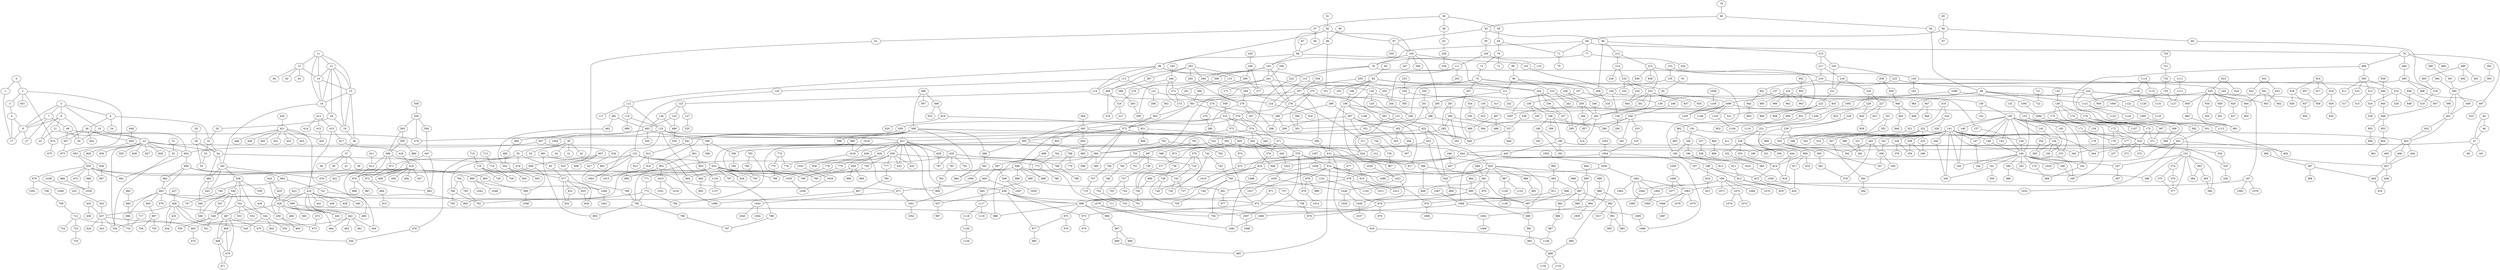 graph G {
0 [name=1];
1 [name=5];
2 [name=563];
3 [name=2];
4 [name=10];
5 [name=3];
6 [name=11];
7 [name=34];
8 [name=35];
9 [name=104];
10 [name=475];
11 [name=4];
12 [name=7];
13 [name=27];
14 [name=101];
15 [name=102];
16 [name=103];
17 [name=9];
18 [name=6];
19 [name=37];
20 [name=98];
21 [name=8];
22 [name=26];
23 [name=724];
24 [name=12];
25 [name=38];
26 [name=566];
27 [name=13];
28 [name=14];
29 [name=413];
30 [name=15];
31 [name=16];
32 [name=17];
33 [name=18];
34 [name=19];
35 [name=411];
36 [name=20];
37 [name=21];
38 [name=22];
39 [name=23];
40 [name=24];
41 [name=25];
42 [name=28];
43 [name=29];
44 [name=30];
45 [name=31];
46 [name=32];
47 [name=100];
48 [name=33];
49 [name=553];
50 [name=710];
51 [name=36];
52 [name=711];
53 [name=39];
54 [name=412];
55 [name=99];
56 [name=40];
57 [name=41];
58 [name=43];
59 [name=45];
60 [name=42];
61 [name=44];
62 [name=146];
63 [name=486];
64 [name=49];
65 [name=46];
66 [name=48];
67 [name=47];
68 [name=54];
69 [name=506];
70 [name=50];
71 [name=53];
72 [name=51];
73 [name=52];
74 [name=125];
75 [name=55];
76 [name=425];
77 [name=445];
78 [name=447];
79 [name=56];
80 [name=63];
81 [name=57];
82 [name=66];
83 [name=58];
84 [name=70];
85 [name=59];
86 [name=67];
87 [name=60];
88 [name=68];
89 [name=61];
90 [name=130];
91 [name=62];
92 [name=129];
93 [name=64];
94 [name=65];
95 [name=71];
96 [name=131];
97 [name=226];
98 [name=1095];
99 [name=74];
100 [name=183];
101 [name=69];
102 [name=90];
103 [name=201];
104 [name=182];
105 [name=196];
106 [name=1063];
107 [name=1065];
108 [name=1074];
109 [name=72];
110 [name=73];
111 [name=121];
112 [name=75];
113 [name=76];
114 [name=78];
115 [name=80];
116 [name=119];
117 [name=204];
118 [name=810];
119 [name=918];
120 [name=77];
121 [name=127];
122 [name=1050];
123 [name=79];
124 [name=452];
125 [name=416];
126 [name=417];
127 [name=454];
128 [name=81];
129 [name=448];
130 [name=450];
131 [name=464];
132 [name=82];
133 [name=94];
134 [name=83];
135 [name=84];
136 [name=95];
137 [name=85];
138 [name=87];
139 [name=126];
140 [name=86];
141 [name=241];
142 [name=251];
143 [name=253];
144 [name=267];
145 [name=269];
146 [name=283];
147 [name=291];
148 [name=293];
149 [name=294];
150 [name=302];
151 [name=315];
152 [name=88];
153 [name=89];
154 [name=105];
155 [name=115];
156 [name=91];
157 [name=92];
158 [name=108];
159 [name=116];
160 [name=93];
161 [name=252];
162 [name=264];
163 [name=271];
164 [name=288];
165 [name=292];
166 [name=322];
167 [name=323];
168 [name=324];
169 [name=325];
170 [name=326];
171 [name=96];
172 [name=318];
173 [name=97];
174 [name=262];
175 [name=268];
176 [name=300];
177 [name=145];
178 [name=704];
179 [name=705];
180 [name=725];
181 [name=732];
182 [name=478];
183 [name=106];
184 [name=109];
185 [name=107];
186 [name=110];
187 [name=1029];
188 [name=111];
189 [name=328];
190 [name=367];
191 [name=370];
192 [name=368];
193 [name=701];
194 [name=112];
195 [name=113];
196 [name=686];
197 [name=114];
198 [name=690];
199 [name=1009];
200 [name=117];
201 [name=118];
202 [name=123];
203 [name=120];
204 [name=122];
205 [name=504];
206 [name=124];
207 [name=546];
208 [name=128];
209 [name=133];
210 [name=173];
211 [name=213];
212 [name=132];
213 [name=136];
214 [name=144];
215 [name=742];
216 [name=134];
217 [name=135];
218 [name=139];
219 [name=740];
220 [name=141];
221 [name=137];
222 [name=761];
223 [name=138];
224 [name=877];
225 [name=882];
226 [name=140];
227 [name=829];
228 [name=830];
229 [name=142];
230 [name=258];
231 [name=366];
232 [name=143];
233 [name=743];
234 [name=745];
235 [name=826];
236 [name=827];
237 [name=703];
238 [name=147];
239 [name=148];
240 [name=149];
241 [name=166];
242 [name=150];
243 [name=151];
244 [name=175];
245 [name=152];
246 [name=180];
247 [name=153];
248 [name=154];
249 [name=207];
250 [name=155];
251 [name=198];
252 [name=156];
253 [name=157];
254 [name=219];
255 [name=158];
256 [name=159];
257 [name=205];
258 [name=160];
259 [name=172];
260 [name=233];
261 [name=161];
262 [name=222];
263 [name=162];
264 [name=163];
265 [name=169];
266 [name=209];
267 [name=223];
268 [name=232];
269 [name=186];
270 [name=227];
271 [name=164];
272 [name=165];
273 [name=167];
274 [name=194];
275 [name=192];
276 [name=218];
277 [name=168];
278 [name=187];
279 [name=170];
280 [name=188];
281 [name=171];
282 [name=178];
283 [name=217];
284 [name=755];
285 [name=184];
286 [name=174];
287 [name=211];
288 [name=216];
289 [name=179];
290 [name=176];
291 [name=177];
292 [name=214];
293 [name=203];
294 [name=181];
295 [name=221];
296 [name=193];
297 [name=185];
298 [name=206];
299 [name=189];
300 [name=190];
301 [name=199];
302 [name=191];
303 [name=195];
304 [name=197];
305 [name=220];
306 [name=208];
307 [name=212];
308 [name=200];
309 [name=202];
310 [name=224];
311 [name=210];
312 [name=215];
313 [name=230];
314 [name=225];
315 [name=1026];
316 [name=228];
317 [name=229];
318 [name=231];
319 [name=234];
320 [name=236];
321 [name=307];
322 [name=235];
323 [name=243];
324 [name=270];
325 [name=272];
326 [name=298];
327 [name=299];
328 [name=286];
329 [name=237];
330 [name=261];
331 [name=287];
332 [name=309];
333 [name=702];
334 [name=238];
335 [name=239];
336 [name=281];
337 [name=240];
338 [name=259];
339 [name=242];
340 [name=246];
341 [name=257];
342 [name=266];
343 [name=275];
344 [name=279];
345 [name=289];
346 [name=310];
347 [name=321];
348 [name=327];
349 [name=244];
350 [name=245];
351 [name=247];
352 [name=248];
353 [name=255];
354 [name=249];
355 [name=282];
356 [name=250];
357 [name=263];
358 [name=317];
359 [name=313];
360 [name=254];
361 [name=285];
362 [name=260];
363 [name=256];
364 [name=290];
365 [name=278];
366 [name=276];
367 [name=314];
368 [name=311];
369 [name=265];
370 [name=284];
371 [name=301];
372 [name=280];
373 [name=320];
374 [name=273];
375 [name=274];
376 [name=303];
377 [name=312];
378 [name=277];
379 [name=295];
380 [name=296];
381 [name=297];
382 [name=696];
383 [name=304];
384 [name=305];
385 [name=329];
386 [name=306];
387 [name=308];
388 [name=316];
389 [name=319];
390 [name=330];
391 [name=335];
392 [name=331];
393 [name=336];
394 [name=332];
395 [name=337];
396 [name=333];
397 [name=350];
398 [name=334];
399 [name=338];
400 [name=339];
401 [name=340];
402 [name=341];
403 [name=342];
404 [name=343];
405 [name=344];
406 [name=345];
407 [name=346];
408 [name=347];
409 [name=349];
410 [name=348];
411 [name=351];
412 [name=352];
413 [name=353];
414 [name=408];
415 [name=409];
416 [name=363];
417 [name=382];
418 [name=354];
419 [name=383];
420 [name=355];
421 [name=375];
422 [name=356];
423 [name=398];
424 [name=357];
425 [name=394];
426 [name=395];
427 [name=358];
428 [name=479];
429 [name=359];
430 [name=474];
431 [name=360];
432 [name=715];
433 [name=361];
434 [name=480];
435 [name=362];
436 [name=403];
437 [name=714];
438 [name=364];
439 [name=365];
440 [name=373];
441 [name=374];
442 [name=388];
443 [name=407];
444 [name=699];
445 [name=372];
446 [name=369];
447 [name=371];
448 [name=376];
449 [name=377];
450 [name=378];
451 [name=379];
452 [name=380];
453 [name=381];
454 [name=389];
455 [name=404];
456 [name=384];
457 [name=385];
458 [name=386];
459 [name=387];
460 [name=392];
461 [name=390];
462 [name=391];
463 [name=401];
464 [name=405];
465 [name=393];
466 [name=399];
467 [name=406];
468 [name=396];
469 [name=716];
470 [name=717];
471 [name=397];
472 [name=400];
473 [name=473];
474 [name=402];
475 [name=483];
476 [name=410];
477 [name=731];
478 [name=476];
479 [name=477];
480 [name=709];
481 [name=414];
482 [name=431];
483 [name=433];
484 [name=415];
485 [name=432];
486 [name=462];
487 [name=418];
488 [name=419];
489 [name=545];
490 [name=420];
491 [name=421];
492 [name=422];
493 [name=470];
494 [name=423];
495 [name=516];
496 [name=424];
497 [name=466];
498 [name=426];
499 [name=427];
500 [name=437];
501 [name=519];
502 [name=428];
503 [name=429];
504 [name=430];
505 [name=434];
506 [name=510];
507 [name=564];
508 [name=435];
509 [name=436];
510 [name=534];
511 [name=438];
512 [name=439];
513 [name=441];
514 [name=458];
515 [name=440];
516 [name=460];
517 [name=442];
518 [name=443];
519 [name=444];
520 [name=446];
521 [name=449];
522 [name=537];
523 [name=451];
524 [name=453];
525 [name=455];
526 [name=456];
527 [name=457];
528 [name=459];
529 [name=461];
530 [name=463];
531 [name=465];
532 [name=968];
533 [name=467];
534 [name=468];
535 [name=544];
536 [name=469];
537 [name=543];
538 [name=471];
539 [name=472];
540 [name=481];
541 [name=492];
542 [name=707];
543 [name=708];
544 [name=482];
545 [name=726];
546 [name=484];
547 [name=485];
548 [name=491];
549 [name=733];
550 [name=487];
551 [name=488];
552 [name=489];
553 [name=490];
554 [name=734];
555 [name=493];
556 [name=494];
557 [name=505];
558 [name=495];
559 [name=513];
560 [name=496];
561 [name=521];
562 [name=497];
563 [name=522];
564 [name=498];
565 [name=523];
566 [name=499];
567 [name=500];
568 [name=819];
569 [name=914];
570 [name=501];
571 [name=502];
572 [name=507];
573 [name=531];
574 [name=536];
575 [name=607];
576 [name=609];
577 [name=613];
578 [name=937];
579 [name=503];
580 [name=526];
581 [name=578];
582 [name=508];
583 [name=509];
584 [name=515];
585 [name=547];
586 [name=619];
587 [name=639];
588 [name=781];
589 [name=511];
590 [name=520];
591 [name=926];
592 [name=512];
593 [name=514];
594 [name=540];
595 [name=790];
596 [name=795];
597 [name=517];
598 [name=518];
599 [name=993];
600 [name=995];
601 [name=957];
602 [name=967];
603 [name=582];
604 [name=770];
605 [name=779];
606 [name=802];
607 [name=524];
608 [name=533];
609 [name=985];
610 [name=1001];
611 [name=525];
612 [name=568];
613 [name=527];
614 [name=921];
615 [name=933];
616 [name=1068];
617 [name=1073];
618 [name=1124];
619 [name=528];
620 [name=529];
621 [name=809];
622 [name=530];
623 [name=583];
624 [name=780];
625 [name=797];
626 [name=803];
627 [name=532];
628 [name=554];
629 [name=647];
630 [name=652];
631 [name=663];
632 [name=668];
633 [name=672];
634 [name=673];
635 [name=677];
636 [name=908];
637 [name=912];
638 [name=1047];
639 [name=535];
640 [name=542];
641 [name=885];
642 [name=538];
643 [name=539];
644 [name=948];
645 [name=953];
646 [name=964];
647 [name=800];
648 [name=541];
649 [name=548];
650 [name=551];
651 [name=549];
652 [name=550];
653 [name=552];
654 [name=555];
655 [name=558];
656 [name=560];
657 [name=561];
658 [name=574];
659 [name=909];
660 [name=556];
661 [name=557];
662 [name=559];
663 [name=579];
664 [name=621];
665 [name=903];
666 [name=979];
667 [name=980];
668 [name=986];
669 [name=989];
670 [name=991];
671 [name=998];
672 [name=1000];
673 [name=562];
674 [name=567];
675 [name=565];
676 [name=773];
677 [name=569];
678 [name=785];
679 [name=570];
680 [name=571];
681 [name=776];
682 [name=572];
683 [name=783];
684 [name=573];
685 [name=796];
686 [name=575];
687 [name=581];
688 [name=576];
689 [name=784];
690 [name=577];
691 [name=786];
692 [name=1090];
693 [name=580];
694 [name=782];
695 [name=895];
696 [name=927];
697 [name=587];
698 [name=799];
699 [name=584];
700 [name=585];
701 [name=659];
702 [name=586];
703 [name=597];
704 [name=598];
705 [name=614];
706 [name=588];
707 [name=595];
708 [name=589];
709 [name=591];
710 [name=590];
711 [name=616];
712 [name=601];
713 [name=592];
714 [name=611];
715 [name=593];
716 [name=604];
717 [name=594];
718 [name=600];
719 [name=596];
720 [name=603];
721 [name=599];
722 [name=1105];
723 [name=602];
724 [name=633];
725 [name=640];
726 [name=605];
727 [name=1092];
728 [name=612];
729 [name=615];
730 [name=606];
731 [name=610];
732 [name=608];
733 [name=1101];
734 [name=617];
735 [name=1123];
736 [name=618];
737 [name=629];
738 [name=620];
739 [name=632];
740 [name=624];
741 [name=1061];
742 [name=622];
743 [name=625];
744 [name=641];
745 [name=623];
746 [name=642];
747 [name=638];
748 [name=635];
749 [name=626];
750 [name=634];
751 [name=627];
752 [name=628];
753 [name=631];
754 [name=637];
755 [name=643];
756 [name=630];
757 [name=636];
758 [name=1094];
759 [name=644];
760 [name=662];
761 [name=645];
762 [name=650];
763 [name=1060];
764 [name=646];
765 [name=664];
766 [name=1051];
767 [name=1041];
768 [name=648];
769 [name=678];
770 [name=1042];
771 [name=649];
772 [name=1055];
773 [name=653];
774 [name=651];
775 [name=670];
776 [name=1045];
777 [name=666];
778 [name=676];
779 [name=1054];
780 [name=1048];
781 [name=654];
782 [name=1057];
783 [name=655];
784 [name=657];
785 [name=665];
786 [name=656];
787 [name=658];
788 [name=671];
789 [name=660];
790 [name=1058];
791 [name=661];
792 [name=1056];
793 [name=682];
794 [name=681];
795 [name=667];
796 [name=669];
797 [name=679];
798 [name=1121];
799 [name=1049];
800 [name=1052];
801 [name=674];
802 [name=675];
803 [name=1046];
804 [name=1043];
805 [name=1059];
806 [name=680];
807 [name=1053];
808 [name=683];
809 [name=689];
810 [name=684];
811 [name=685];
812 [name=691];
813 [name=687];
814 [name=688];
815 [name=694];
816 [name=700];
817 [name=693];
818 [name=697];
819 [name=692];
820 [name=695];
821 [name=698];
822 [name=706];
823 [name=712];
824 [name=713];
825 [name=718];
826 [name=719];
827 [name=720];
828 [name=721];
829 [name=722];
830 [name=723];
831 [name=727];
832 [name=728];
833 [name=729];
834 [name=730];
835 [name=735];
836 [name=736];
837 [name=737];
838 [name=738];
839 [name=739];
840 [name=744];
841 [name=741];
842 [name=749];
843 [name=759];
844 [name=746];
845 [name=756];
846 [name=747];
847 [name=748];
848 [name=758];
849 [name=757];
850 [name=753];
851 [name=750];
852 [name=751];
853 [name=752];
854 [name=762];
855 [name=754];
856 [name=765];
857 [name=764];
858 [name=760];
859 [name=766];
860 [name=767];
861 [name=763];
862 [name=768];
863 [name=769];
864 [name=772];
865 [name=823];
866 [name=771];
867 [name=774];
868 [name=801];
869 [name=775];
870 [name=1127];
871 [name=777];
872 [name=793];
873 [name=778];
874 [name=787];
875 [name=949];
876 [name=788];
877 [name=1128];
878 [name=789];
879 [name=1132];
880 [name=791];
881 [name=792];
882 [name=1110];
883 [name=794];
884 [name=825];
885 [name=798];
886 [name=805];
887 [name=1119];
888 [name=1114];
889 [name=1137];
890 [name=804];
891 [name=1138];
892 [name=806];
893 [name=821];
894 [name=807];
895 [name=887];
896 [name=808];
897 [name=897];
898 [name=920];
899 [name=811];
900 [name=812];
901 [name=813];
902 [name=940];
903 [name=1122];
904 [name=814];
905 [name=815];
906 [name=816];
907 [name=817];
908 [name=818];
909 [name=907];
910 [name=820];
911 [name=888];
912 [name=822];
913 [name=880];
914 [name=935];
915 [name=824];
916 [name=828];
917 [name=837];
918 [name=838];
919 [name=874];
920 [name=833];
921 [name=839];
922 [name=840];
923 [name=831];
924 [name=841];
925 [name=869];
926 [name=832];
927 [name=842];
928 [name=843];
929 [name=834];
930 [name=844];
931 [name=835];
932 [name=845];
933 [name=862];
934 [name=836];
935 [name=846];
936 [name=859];
937 [name=860];
938 [name=847];
939 [name=848];
940 [name=873];
941 [name=849];
942 [name=854];
943 [name=863];
944 [name=864];
945 [name=850];
946 [name=855];
947 [name=851];
948 [name=856];
949 [name=858];
950 [name=852];
951 [name=857];
952 [name=853];
953 [name=876];
954 [name=861];
955 [name=865];
956 [name=866];
957 [name=867];
958 [name=878];
959 [name=868];
960 [name=871];
961 [name=870];
962 [name=872];
963 [name=875];
964 [name=883];
965 [name=879];
966 [name=881];
967 [name=884];
968 [name=886];
969 [name=896];
970 [name=924];
971 [name=889];
972 [name=917];
973 [name=890];
974 [name=891];
975 [name=892];
976 [name=893];
977 [name=899];
978 [name=894];
979 [name=936];
980 [name=1126];
981 [name=1125];
982 [name=913];
983 [name=944];
984 [name=898];
985 [name=900];
986 [name=901];
987 [name=1129];
988 [name=902];
989 [name=906];
990 [name=987];
991 [name=904];
992 [name=905];
993 [name=939];
994 [name=922];
995 [name=923];
996 [name=910];
997 [name=911];
998 [name=938];
999 [name=963];
1000 [name=915];
1001 [name=916];
1002 [name=930];
1003 [name=919];
1004 [name=1130];
1005 [name=1133];
1006 [name=925];
1007 [name=928];
1008 [name=929];
1009 [name=931];
1010 [name=932];
1011 [name=934];
1012 [name=942];
1013 [name=947];
1014 [name=1134];
1015 [name=954];
1016 [name=941];
1017 [name=943];
1018 [name=945];
1019 [name=961];
1020 [name=946];
1021 [name=965];
1022 [name=952];
1023 [name=955];
1024 [name=958];
1025 [name=950];
1026 [name=951];
1027 [name=956];
1028 [name=969];
1029 [name=975];
1030 [name=960];
1031 [name=959];
1032 [name=973];
1033 [name=962];
1034 [name=966];
1035 [name=972];
1036 [name=971];
1037 [name=970];
1038 [name=974];
1039 [name=983];
1040 [name=976];
1041 [name=977];
1042 [name=978];
1043 [name=981];
1044 [name=982];
1045 [name=984];
1046 [name=999];
1047 [name=988];
1048 [name=990];
1049 [name=992];
1050 [name=994];
1051 [name=997];
1052 [name=996];
1053 [name=1002];
1054 [name=1027];
1055 [name=1003];
1056 [name=1035];
1057 [name=1004];
1058 [name=1032];
1059 [name=1005];
1060 [name=1039];
1061 [name=1006];
1062 [name=1007];
1063 [name=1013];
1064 [name=1019];
1065 [name=1021];
1066 [name=1030];
1067 [name=1008];
1068 [name=1023];
1069 [name=1010];
1070 [name=1018];
1071 [name=1022];
1072 [name=1040];
1073 [name=1011];
1074 [name=1012];
1075 [name=1037];
1076 [name=1038];
1077 [name=1014];
1078 [name=1015];
1079 [name=1016];
1080 [name=1024];
1081 [name=1034];
1082 [name=1017];
1083 [name=1033];
1084 [name=1020];
1085 [name=1025];
1086 [name=1028];
1087 [name=1031];
1088 [name=1036];
1089 [name=1044];
1090 [name=1062];
1091 [name=1072];
1092 [name=1085];
1093 [name=1064];
1094 [name=1075];
1095 [name=1087];
1096 [name=1077];
1097 [name=1080];
1098 [name=1066];
1099 [name=1067];
1100 [name=1071];
1101 [name=1069];
1102 [name=1086];
1103 [name=1070];
1104 [name=1113];
1105 [name=1088];
1106 [name=1081];
1107 [name=1082];
1108 [name=1076];
1109 [name=1078];
1110 [name=1084];
1111 [name=1079];
1112 [name=1117];
1113 [name=1083];
1114 [name=1089];
1115 [name=1106];
1116 [name=1112];
1117 [name=1091];
1118 [name=1093];
1119 [name=1108];
1120 [name=1098];
1121 [name=1096];
1122 [name=1100];
1123 [name=1103];
1124 [name=1107];
1125 [name=1097];
1126 [name=1099];
1127 [name=1120];
1128 [name=1102];
1129 [name=1104];
1130 [name=1118];
1131 [name=1109];
1132 [name=1111];
1133 [name=1115];
1134 [name=1116];
1135 [name=1136];
1136 [name=1135];
1137 [name=1131];
0--1 ;
0--2 ;
1--17 ;
2--3 ;
2--651 ;
2--673 ;
2--674 ;
3--4 ;
4--17 ;
4--9 ;
5--6 ;
5--7 ;
5--8 ;
5--9 ;
5--10 ;
6--24 ;
6--25 ;
6--26 ;
7--27 ;
7--9 ;
7--49 ;
8--21 ;
8--22 ;
8--9 ;
8--50 ;
9--17 ;
9--27 ;
10--50 ;
10--23 ;
11--12 ;
11--13 ;
11--14 ;
11--15 ;
11--16 ;
12--18 ;
12--19 ;
12--14 ;
12--15 ;
12--16 ;
13--42 ;
13--43 ;
13--44 ;
13--14 ;
14--15 ;
14--16 ;
15--36 ;
15--19 ;
15--16 ;
16--18 ;
16--182 ;
18--19 ;
18--20 ;
19--36 ;
20--25 ;
21--22 ;
21--23 ;
23--54 ;
23--52 ;
23--825 ;
23--826 ;
23--827 ;
23--828 ;
23--829 ;
23--830 ;
23--180 ;
23--554 ;
25--53 ;
25--54 ;
26--652 ;
26--650 ;
26--654 ;
26--657 ;
26--674 ;
28--29 ;
29--55 ;
29--54 ;
30--31 ;
30--32 ;
30--33 ;
30--34 ;
30--35 ;
35--476 ;
35--478 ;
35--479 ;
35--63 ;
36--37 ;
37--38 ;
37--39 ;
37--40 ;
37--41 ;
45--46 ;
45--47 ;
46--47 ;
47--48 ;
47--180 ;
47--181 ;
49--579 ;
49--657 ;
49--50 ;
51--52 ;
52--554 ;
53--55 ;
54--476 ;
54--182 ;
54--480 ;
56--57 ;
56--58 ;
56--59 ;
57--60 ;
57--61 ;
58--62 ;
59--64 ;
61--63 ;
62--238 ;
63--477 ;
64--70 ;
64--71 ;
65--66 ;
66--67 ;
66--68 ;
66--69 ;
68--71 ;
68--76 ;
68--77 ;
68--78 ;
69--518 ;
70--72 ;
70--73 ;
71--75 ;
73--74 ;
74--202 ;
74--206 ;
74--139 ;
74--92 ;
74--207 ;
76--494 ;
76--498 ;
76--499 ;
76--497 ;
77--520 ;
77--78 ;
78--115 ;
78--521 ;
78--522 ;
79--80 ;
80--93 ;
80--94 ;
81--82 ;
82--86 ;
82--88 ;
82--99 ;
82--100 ;
82--97 ;
83--84 ;
84--101 ;
84--104 ;
84--105 ;
84--106 ;
84--107 ;
84--108 ;
85--86 ;
86--88 ;
86--101 ;
87--88 ;
88--99 ;
88--102 ;
88--103 ;
89--90 ;
90--209 ;
90--210 ;
90--211 ;
91--92 ;
92--139 ;
93--95 ;
93--96 ;
93--97 ;
94--98 ;
95--109 ;
96--212 ;
96--209 ;
96--213 ;
97--255 ;
97--100 ;
98--1096 ;
98--1121 ;
98--1122 ;
98--722 ;
98--1104 ;
99--112 ;
99--113 ;
99--114 ;
99--115 ;
99--116 ;
100--247 ;
100--294 ;
100--104 ;
100--285 ;
100--103 ;
102--156 ;
103--264 ;
103--241 ;
103--308 ;
103--276 ;
104--256 ;
104--257 ;
104--295 ;
106--108 ;
107--1096 ;
107--1097 ;
108--613 ;
108--617 ;
108--1094 ;
108--1106 ;
108--1102 ;
109--110 ;
109--111 ;
111--203 ;
111--204 ;
111--205 ;
112--117 ;
112--118 ;
112--119 ;
113--120 ;
113--114 ;
113--121 ;
114--123 ;
114--124 ;
115--128 ;
115--124 ;
116--201 ;
116--202 ;
118--899 ;
118--119 ;
119--627 ;
119--904 ;
119--641 ;
119--972 ;
119--1003 ;
119--1004 ;
120--122 ;
121--206 ;
121--208 ;
122--789 ;
122--633 ;
122--802 ;
122--804 ;
122--1089 ;
122--766 ;
122--800 ;
123--125 ;
123--126 ;
123--127 ;
124--524 ;
125--483 ;
125--486 ;
126--483 ;
126--486 ;
127--525 ;
128--129 ;
128--130 ;
128--131 ;
129--131 ;
130--521 ;
130--523 ;
131--531 ;
131--489 ;
132--133 ;
133--134 ;
133--160 ;
133--171 ;
133--162 ;
133--172 ;
133--169 ;
135--136 ;
136--173 ;
136--174 ;
136--175 ;
136--176 ;
137--138 ;
137--139 ;
138--140 ;
138--152 ;
139--159 ;
140--141 ;
140--142 ;
140--143 ;
140--144 ;
140--145 ;
140--146 ;
140--147 ;
140--148 ;
140--149 ;
140--150 ;
140--151 ;
141--339 ;
141--340 ;
141--143 ;
141--341 ;
141--342 ;
141--343 ;
141--344 ;
141--345 ;
141--147 ;
141--165 ;
141--148 ;
141--149 ;
141--327 ;
141--346 ;
141--347 ;
141--348 ;
142--144 ;
144--355 ;
144--370 ;
144--150 ;
145--370 ;
146--165 ;
147--164 ;
148--160 ;
149--160 ;
151--374 ;
151--383 ;
151--384 ;
151--377 ;
151--388 ;
151--389 ;
151--167 ;
153--154 ;
153--155 ;
154--183 ;
154--184 ;
155--156 ;
155--195 ;
156--157 ;
156--158 ;
156--159 ;
157--160 ;
158--185 ;
158--186 ;
159--200 ;
160--161 ;
160--162 ;
160--163 ;
160--164 ;
160--165 ;
160--166 ;
160--167 ;
160--168 ;
160--169 ;
160--170 ;
161--346 ;
161--359 ;
162--368 ;
166--386 ;
166--388 ;
167--387 ;
168--169 ;
170--368 ;
171--177 ;
171--178 ;
171--179 ;
172--177 ;
172--324 ;
172--178 ;
173--175 ;
174--175 ;
174--366 ;
174--367 ;
175--324 ;
175--371 ;
176--369 ;
176--382 ;
177--237 ;
182--538 ;
182--479 ;
182--543 ;
182--480 ;
184--187 ;
186--188 ;
186--189 ;
186--190 ;
186--191 ;
187--1063 ;
187--1078 ;
187--1082 ;
188--190 ;
188--192 ;
188--193 ;
190--407 ;
190--192 ;
190--445 ;
191--194 ;
191--403 ;
194--195 ;
194--196 ;
195--197 ;
195--198 ;
196--813 ;
196--814 ;
197--199 ;
198--812 ;
198--815 ;
198--818 ;
199--1069 ;
199--1070 ;
199--1064 ;
199--1065 ;
199--1071 ;
199--1072 ;
202--204 ;
204--206 ;
205--211 ;
205--557 ;
207--640 ;
209--216 ;
210--242 ;
210--259 ;
210--285 ;
211--252 ;
211--285 ;
212--214 ;
212--215 ;
213--217 ;
213--220 ;
214--232 ;
214--236 ;
215--836 ;
215--838 ;
215--219 ;
215--233 ;
217--218 ;
217--219 ;
218--221 ;
218--226 ;
219--841 ;
219--840 ;
220--221 ;
220--223 ;
221--222 ;
222--858 ;
222--859 ;
222--860 ;
223--224 ;
223--225 ;
224--956 ;
224--959 ;
224--961 ;
224--958 ;
224--964 ;
225--962 ;
225--940 ;
225--963 ;
225--965 ;
225--966 ;
226--227 ;
226--228 ;
227--920 ;
227--921 ;
228--920 ;
228--922 ;
229--230 ;
229--231 ;
230--353 ;
230--330 ;
230--348 ;
231--329 ;
231--411 ;
231--444 ;
232--233 ;
232--234 ;
232--235 ;
233--261 ;
233--262 ;
233--835 ;
233--837 ;
233--844 ;
234--844 ;
238--239 ;
240--241 ;
241--271 ;
241--272 ;
241--275 ;
241--276 ;
243--244 ;
244--272 ;
244--273 ;
244--289 ;
245--246 ;
246--277 ;
246--266 ;
248--249 ;
249--290 ;
249--291 ;
249--306 ;
249--310 ;
250--251 ;
251--302 ;
251--296 ;
253--254 ;
254--305 ;
254--313 ;
256--257 ;
257--295 ;
258--259 ;
258--260 ;
259--262 ;
259--284 ;
260--262 ;
261--262 ;
262--295 ;
262--314 ;
263--264 ;
263--265 ;
263--266 ;
263--267 ;
263--268 ;
264--269 ;
264--270 ;
265--278 ;
266--277 ;
266--278 ;
267--268 ;
268--316 ;
268--318 ;
269--278 ;
269--276 ;
270--316 ;
272--273 ;
272--274 ;
274--279 ;
274--288 ;
275--301 ;
275--276 ;
275--305 ;
276--311 ;
276--288 ;
278--297 ;
278--280 ;
278--298 ;
279--280 ;
281--282 ;
281--283 ;
282--290 ;
282--292 ;
282--283 ;
283--311 ;
283--292 ;
284--857 ;
285--296 ;
286--287 ;
286--288 ;
287--299 ;
287--302 ;
287--303 ;
287--307 ;
288--299 ;
288--298 ;
289--293 ;
290--291 ;
293--309 ;
295--314 ;
296--301 ;
296--306 ;
300--301 ;
302--303 ;
302--304 ;
304--307 ;
308--309 ;
310--315 ;
311--312 ;
315--1054 ;
316--317 ;
316--318 ;
319--320 ;
319--321 ;
320--322 ;
320--328 ;
321--342 ;
322--323 ;
322--324 ;
322--325 ;
322--326 ;
322--327 ;
324--334 ;
324--335 ;
324--343 ;
324--344 ;
324--372 ;
324--373 ;
325--349 ;
326--350 ;
326--379 ;
327--381 ;
329--330 ;
329--331 ;
329--332 ;
329--333 ;
332--365 ;
333--814 ;
334--335 ;
335--336 ;
337--338 ;
338--365 ;
339--349 ;
339--350 ;
340--346 ;
341--356 ;
345--356 ;
345--362 ;
345--378 ;
347--363 ;
351--352 ;
351--353 ;
352--353 ;
353--360 ;
353--362 ;
353--357 ;
354--355 ;
356--357 ;
356--358 ;
358--363 ;
360--361 ;
361--378 ;
363--364 ;
366--369 ;
367--371 ;
374--375 ;
374--376 ;
375--377 ;
376--377 ;
380--381 ;
383--384 ;
383--385 ;
385--389 ;
390--391 ;
391--395 ;
392--393 ;
393--395 ;
394--395 ;
395--399 ;
395--400 ;
395--401 ;
396--397 ;
397--398 ;
397--409 ;
399--401 ;
400--401 ;
401--402 ;
401--403 ;
402--403 ;
403--404 ;
403--405 ;
403--406 ;
404--407 ;
405--407 ;
406--407 ;
407--408 ;
407--409 ;
408--410 ;
409--410 ;
412--413 ;
412--414 ;
412--415 ;
413--416 ;
413--417 ;
415--455 ;
416--438 ;
416--439 ;
416--440 ;
416--441 ;
416--442 ;
416--426 ;
416--443 ;
416--430 ;
417--418 ;
418--419 ;
419--422 ;
419--456 ;
419--457 ;
419--458 ;
419--459 ;
419--460 ;
420--421 ;
421--448 ;
421--449 ;
421--450 ;
421--451 ;
421--452 ;
421--453 ;
421--454 ;
421--455 ;
422--423 ;
423--426 ;
424--425 ;
424--426 ;
425--426 ;
426--442 ;
426--460 ;
426--466 ;
426--464 ;
426--467 ;
426--443 ;
426--430 ;
427--428 ;
428--433 ;
428--465 ;
428--467 ;
428--434 ;
428--437 ;
428--545 ;
429--430 ;
430--465 ;
430--473 ;
431--432 ;
432--437 ;
433--434 ;
435--436 ;
435--437 ;
437--463 ;
437--823 ;
437--824 ;
437--554 ;
442--454 ;
442--461 ;
442--462 ;
442--463 ;
442--464 ;
444--814 ;
444--816 ;
445--447 ;
446--447 ;
463--474 ;
467--468 ;
467--475 ;
467--469 ;
467--470 ;
468--469 ;
468--470 ;
469--471 ;
469--470 ;
470--471 ;
472--473 ;
475--544 ;
476--477 ;
477--831 ;
477--832 ;
477--833 ;
477--834 ;
478--544 ;
480--546 ;
480--543 ;
481--482 ;
481--483 ;
482--502 ;
483--484 ;
483--505 ;
483--506 ;
483--507 ;
484--485 ;
485--502 ;
486--530 ;
487--488 ;
487--489 ;
489--640 ;
490--491 ;
490--492 ;
490--493 ;
493--518 ;
494--495 ;
495--496 ;
495--518 ;
495--584 ;
496--497 ;
497--533 ;
498--500 ;
498--501 ;
500--511 ;
500--512 ;
500--513 ;
500--514 ;
501--601 ;
501--602 ;
502--503 ;
502--504 ;
506--508 ;
506--590 ;
507--526 ;
507--654 ;
509--510 ;
510--583 ;
510--573 ;
510--639 ;
510--574 ;
510--640 ;
512--515 ;
512--516 ;
513--517 ;
514--519 ;
514--528 ;
514--516 ;
516--529 ;
518--519 ;
522--574 ;
526--527 ;
531--532 ;
532--1019 ;
532--1021 ;
534--535 ;
535--537 ;
536--537 ;
537--648 ;
537--640 ;
538--539 ;
538--540 ;
538--541 ;
538--542 ;
538--543 ;
540--546 ;
540--547 ;
540--548 ;
540--541 ;
540--549 ;
541--552 ;
541--553 ;
541--548 ;
541--542 ;
542--555 ;
542--822 ;
542--545 ;
546--549 ;
547--548 ;
548--550 ;
548--551 ;
548--554 ;
556--557 ;
557--570 ;
557--561 ;
557--580 ;
557--581 ;
558--559 ;
559--579 ;
559--593 ;
559--594 ;
560--561 ;
561--570 ;
561--572 ;
561--563 ;
562--563 ;
563--572 ;
563--565 ;
564--565 ;
565--603 ;
565--604 ;
565--605 ;
565--606 ;
566--567 ;
566--568 ;
566--569 ;
568--619 ;
568--910 ;
569--589 ;
569--642 ;
569--641 ;
569--984 ;
569--914 ;
569--998 ;
569--999 ;
570--571 ;
570--572 ;
570--573 ;
570--574 ;
571--575 ;
571--576 ;
571--577 ;
571--578 ;
572--579 ;
572--582 ;
572--583 ;
572--584 ;
572--585 ;
573--580 ;
573--627 ;
574--584 ;
574--642 ;
574--643 ;
574--640 ;
575--700 ;
575--719 ;
575--726 ;
576--616 ;
577--700 ;
578--967 ;
578--968 ;
578--614 ;
578--696 ;
578--1007 ;
578--979 ;
580--613 ;
581--622 ;
581--624 ;
582--586 ;
582--587 ;
582--588 ;
583--589 ;
583--584 ;
583--590 ;
584--597 ;
584--598 ;
584--585 ;
586--738 ;
587--736 ;
587--745 ;
587--751 ;
588--869 ;
588--681 ;
589--591 ;
590--592 ;
591--984 ;
591--1000 ;
593--595 ;
593--596 ;
594--647 ;
595--880 ;
595--596 ;
596--612 ;
596--676 ;
596--871 ;
596--883 ;
597--599 ;
597--600 ;
599--1047 ;
599--1050 ;
600--1047 ;
600--1051 ;
600--671 ;
601--644 ;
601--1024 ;
601--602 ;
601--1032 ;
603--688 ;
604--865 ;
605--873 ;
605--624 ;
605--874 ;
606--690 ;
606--676 ;
606--689 ;
606--678 ;
606--889 ;
607--608 ;
607--609 ;
607--610 ;
609--990 ;
609--669 ;
610--1040 ;
611--612 ;
612--676 ;
613--614 ;
613--615 ;
613--616 ;
613--617 ;
613--618 ;
614--893 ;
614--978 ;
614--995 ;
614--970 ;
614--696 ;
614--615 ;
615--1011 ;
615--1012 ;
616--699 ;
616--1098 ;
616--1101 ;
616--727 ;
618--1136 ;
619--620 ;
619--621 ;
621--642 ;
621--898 ;
622--623 ;
622--624 ;
622--625 ;
622--626 ;
623--624 ;
623--626 ;
624--625 ;
624--875 ;
625--687 ;
625--681 ;
625--678 ;
625--885 ;
625--626 ;
625--886 ;
625--887 ;
626--890 ;
627--628 ;
627--629 ;
627--630 ;
627--631 ;
627--632 ;
627--633 ;
627--634 ;
627--635 ;
627--636 ;
627--637 ;
627--638 ;
628--658 ;
628--659 ;
629--767 ;
630--759 ;
630--773 ;
630--631 ;
630--777 ;
630--632 ;
630--778 ;
630--779 ;
633--771 ;
633--787 ;
633--760 ;
633--634 ;
633--793 ;
633--799 ;
633--800 ;
633--790 ;
633--798 ;
635--781 ;
635--701 ;
635--791 ;
635--769 ;
635--767 ;
635--805 ;
636--973 ;
636--977 ;
636--637 ;
636--972 ;
636--696 ;
637--997 ;
638--806 ;
638--776 ;
639--641 ;
641--901 ;
641--912 ;
642--644 ;
642--645 ;
642--646 ;
644--1022 ;
644--1023 ;
644--1024 ;
644--646 ;
645--1023 ;
647--871 ;
647--883 ;
649--650 ;
650--653 ;
650--654 ;
653--655 ;
653--656 ;
654--660 ;
654--661 ;
655--661 ;
655--666 ;
655--667 ;
655--668 ;
655--669 ;
655--670 ;
655--671 ;
655--672 ;
656--667 ;
657--673 ;
659--900 ;
659--904 ;
659--996 ;
660--662 ;
660--663 ;
660--664 ;
660--665 ;
662--663 ;
663--679 ;
663--693 ;
663--694 ;
663--683 ;
663--695 ;
663--696 ;
664--740 ;
664--741 ;
665--990 ;
666--1039 ;
668--1039 ;
669--1040 ;
669--1042 ;
669--1048 ;
670--1001 ;
670--1049 ;
671--1043 ;
671--1051 ;
674--675 ;
676--867 ;
676--868 ;
677--678 ;
678--691 ;
678--876 ;
678--685 ;
680--681 ;
681--687 ;
681--869 ;
681--685 ;
681--870 ;
682--683 ;
683--694 ;
684--685 ;
685--687 ;
685--756 ;
685--876 ;
685--698 ;
686--687 ;
687--698 ;
688--689 ;
690--691 ;
690--692 ;
691--877 ;
692--1117 ;
693--697 ;
694--718 ;
695--968 ;
695--981 ;
696--906 ;
696--968 ;
696--975 ;
696--1007 ;
697--704 ;
697--705 ;
698--881 ;
699--700 ;
700--701 ;
702--703 ;
703--706 ;
703--719 ;
706--707 ;
707--710 ;
708--709 ;
709--712 ;
710--711 ;
712--718 ;
712--723 ;
712--724 ;
713--714 ;
714--729 ;
715--716 ;
716--720 ;
716--728 ;
716--729 ;
717--718 ;
719--720 ;
720--726 ;
720--727 ;
721--722 ;
723--725 ;
730--731 ;
731--732 ;
732--733 ;
733--1122 ;
733--1127 ;
734--735 ;
735--967 ;
736--737 ;
737--754 ;
737--755 ;
738--739 ;
739--750 ;
739--744 ;
740--747 ;
741--805 ;
742--743 ;
742--744 ;
743--748 ;
745--746 ;
746--752 ;
748--749 ;
748--756 ;
748--757 ;
749--750 ;
752--753 ;
753--756 ;
757--758 ;
758--878 ;
759--760 ;
761--762 ;
761--763 ;
762--773 ;
764--765 ;
764--766 ;
765--792 ;
766--795 ;
766--792 ;
768--769 ;
768--770 ;
769--786 ;
771--772 ;
772--784 ;
772--792 ;
772--790 ;
773--780 ;
774--775 ;
774--776 ;
775--798 ;
777--794 ;
778--804 ;
779--799 ;
781--782 ;
782--806 ;
783--784 ;
783--785 ;
785--793 ;
787--788 ;
788--797 ;
789--790 ;
790--796 ;
790--803 ;
794--807 ;
796--797 ;
801--802 ;
801--803 ;
807--1089 ;
808--809 ;
809--810 ;
809--814 ;
809--817 ;
811--812 ;
812--819 ;
812--820 ;
814--815 ;
814--816 ;
815--820 ;
817--820 ;
818--821 ;
831--832 ;
833--834 ;
839--840 ;
840--845 ;
841--842 ;
841--843 ;
842--850 ;
843--851 ;
845--849 ;
846--847 ;
846--848 ;
847--849 ;
849--853 ;
849--855 ;
851--852 ;
853--854 ;
854--861 ;
855--856 ;
859--862 ;
862--863 ;
862--864 ;
864--866 ;
871--872 ;
872--883 ;
872--884 ;
874--875 ;
875--1010 ;
876--878 ;
876--879 ;
881--882 ;
882--888 ;
884--915 ;
885--888 ;
886--891 ;
887--1129 ;
887--1132 ;
888--1133 ;
888--1134 ;
892--893 ;
893--911 ;
893--897 ;
894--895 ;
895--969 ;
895--897 ;
896--897 ;
897--969 ;
897--982 ;
897--972 ;
897--983 ;
901--902 ;
901--903 ;
902--1003 ;
902--1015 ;
903--1135 ;
904--905 ;
906--907 ;
907--908 ;
907--909 ;
909--995 ;
911--970 ;
912--913 ;
912--914 ;
914--1013 ;
916--917 ;
916--918 ;
916--919 ;
918--936 ;
918--937 ;
919--929 ;
919--958 ;
920--928 ;
923--924 ;
923--925 ;
925--926 ;
925--934 ;
925--950 ;
925--943 ;
925--944 ;
925--956 ;
925--959 ;
925--961 ;
926--927 ;
929--930 ;
931--932 ;
931--933 ;
933--943 ;
934--935 ;
937--954 ;
938--939 ;
939--940 ;
940--945 ;
940--949 ;
941--942 ;
941--943 ;
941--944 ;
944--955 ;
945--946 ;
947--948 ;
947--949 ;
950--951 ;
952--953 ;
953--963 ;
957--958 ;
959--960 ;
960--961 ;
970--1006 ;
971--972 ;
972--973 ;
972--1002 ;
973--974 ;
975--976 ;
975--977 ;
977--985 ;
978--979 ;
978--980 ;
979--1014 ;
982--986 ;
983--991 ;
983--1017 ;
986--987 ;
987--1136 ;
988--989 ;
989--994 ;
989--993 ;
990--1046 ;
991--992 ;
991--993 ;
994--1002 ;
994--1005 ;
999--1019 ;
999--1035 ;
1002--1009 ;
1007--1008 ;
1015--1016 ;
1015--1031 ;
1018--1019 ;
1019--1033 ;
1020--1021 ;
1021--1026 ;
1021--1028 ;
1022--1030 ;
1023--1025 ;
1025--1026 ;
1025--1027 ;
1026--1028 ;
1026--1029 ;
1028--1037 ;
1030--1032 ;
1033--1034 ;
1034--1036 ;
1035--1036 ;
1038--1039 ;
1040--1041 ;
1043--1044 ;
1043--1045 ;
1051--1052 ;
1053--1054 ;
1054--1068 ;
1054--1086 ;
1054--1056 ;
1055--1056 ;
1056--1061 ;
1056--1088 ;
1057--1058 ;
1058--1081 ;
1058--1088 ;
1059--1060 ;
1060--1063 ;
1060--1077 ;
1061--1062 ;
1061--1063 ;
1061--1064 ;
1061--1065 ;
1061--1066 ;
1063--1068 ;
1063--1066 ;
1063--1075 ;
1063--1076 ;
1064--1083 ;
1065--1084 ;
1066--1087 ;
1067--1068 ;
1068--1080 ;
1068--1085 ;
1072--1073 ;
1072--1074 ;
1079--1080 ;
1079--1081 ;
1080--1081 ;
1085--1086 ;
1090--1091 ;
1090--1092 ;
1091--1094 ;
1092--1109 ;
1093--1094 ;
1093--1095 ;
1094--1107 ;
1095--1113 ;
1096--1103 ;
1096--1108 ;
1096--1109 ;
1096--1097 ;
1096--1105 ;
1099--1100 ;
1100--1105 ;
1101--1102 ;
1103--1104 ;
1109--1110 ;
1111--1112 ;
1112--1127 ;
1114--1115 ;
1114--1116 ;
1115--1131 ;
1116--1121 ;
1116--1128 ;
1117--1118 ;
1117--1119 ;
1118--1120 ;
1120--1126 ;
1121--1123 ;
1121--1124 ;
1122--1125 ;
1129--1130 ;
1135--1137 ;
}
